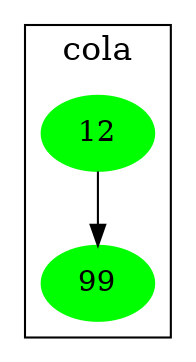 digraph Cola{
	 node[shape=ellipse, color=green,style=filled];
	 subgraph clusterCola {
	 label= "cola";
	 fontsize = 16;
	12->99
	 } 
}